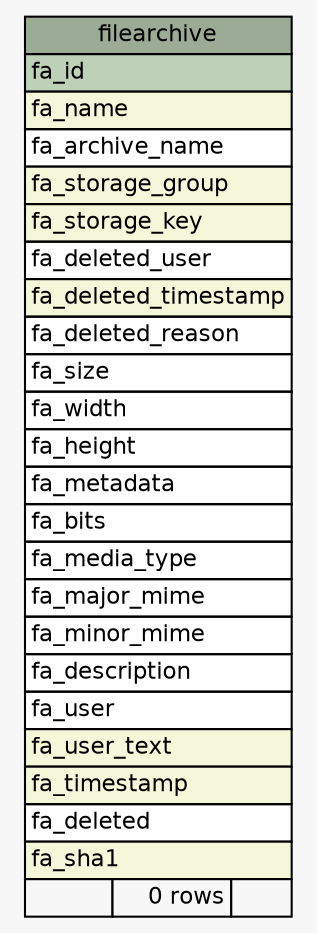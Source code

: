// dot 2.38.0 on Linux 3.14.35-28.38.amzn1.x86_64
// SchemaSpy rev Unknown
digraph "filearchive" {
  graph [
    rankdir="RL"
    bgcolor="#f7f7f7"
    nodesep="0.18"
    ranksep="0.46"
    fontname="Helvetica"
    fontsize="11"
  ];
  node [
    fontname="Helvetica"
    fontsize="11"
    shape="plaintext"
  ];
  edge [
    arrowsize="0.8"
  ];
  "filearchive" [
    label=<
    <TABLE BORDER="0" CELLBORDER="1" CELLSPACING="0" BGCOLOR="#ffffff">
      <TR><TD COLSPAN="3" BGCOLOR="#9bab96" ALIGN="CENTER">filearchive</TD></TR>
      <TR><TD PORT="fa_id" COLSPAN="3" BGCOLOR="#bed1b8" ALIGN="LEFT">fa_id</TD></TR>
      <TR><TD PORT="fa_name" COLSPAN="3" BGCOLOR="#f4f7da" ALIGN="LEFT">fa_name</TD></TR>
      <TR><TD PORT="fa_archive_name" COLSPAN="3" ALIGN="LEFT">fa_archive_name</TD></TR>
      <TR><TD PORT="fa_storage_group" COLSPAN="3" BGCOLOR="#f4f7da" ALIGN="LEFT">fa_storage_group</TD></TR>
      <TR><TD PORT="fa_storage_key" COLSPAN="3" BGCOLOR="#f4f7da" ALIGN="LEFT">fa_storage_key</TD></TR>
      <TR><TD PORT="fa_deleted_user" COLSPAN="3" ALIGN="LEFT">fa_deleted_user</TD></TR>
      <TR><TD PORT="fa_deleted_timestamp" COLSPAN="3" BGCOLOR="#f4f7da" ALIGN="LEFT">fa_deleted_timestamp</TD></TR>
      <TR><TD PORT="fa_deleted_reason" COLSPAN="3" ALIGN="LEFT">fa_deleted_reason</TD></TR>
      <TR><TD PORT="fa_size" COLSPAN="3" ALIGN="LEFT">fa_size</TD></TR>
      <TR><TD PORT="fa_width" COLSPAN="3" ALIGN="LEFT">fa_width</TD></TR>
      <TR><TD PORT="fa_height" COLSPAN="3" ALIGN="LEFT">fa_height</TD></TR>
      <TR><TD PORT="fa_metadata" COLSPAN="3" ALIGN="LEFT">fa_metadata</TD></TR>
      <TR><TD PORT="fa_bits" COLSPAN="3" ALIGN="LEFT">fa_bits</TD></TR>
      <TR><TD PORT="fa_media_type" COLSPAN="3" ALIGN="LEFT">fa_media_type</TD></TR>
      <TR><TD PORT="fa_major_mime" COLSPAN="3" ALIGN="LEFT">fa_major_mime</TD></TR>
      <TR><TD PORT="fa_minor_mime" COLSPAN="3" ALIGN="LEFT">fa_minor_mime</TD></TR>
      <TR><TD PORT="fa_description" COLSPAN="3" ALIGN="LEFT">fa_description</TD></TR>
      <TR><TD PORT="fa_user" COLSPAN="3" ALIGN="LEFT">fa_user</TD></TR>
      <TR><TD PORT="fa_user_text" COLSPAN="3" BGCOLOR="#f4f7da" ALIGN="LEFT">fa_user_text</TD></TR>
      <TR><TD PORT="fa_timestamp" COLSPAN="3" BGCOLOR="#f4f7da" ALIGN="LEFT">fa_timestamp</TD></TR>
      <TR><TD PORT="fa_deleted" COLSPAN="3" ALIGN="LEFT">fa_deleted</TD></TR>
      <TR><TD PORT="fa_sha1" COLSPAN="3" BGCOLOR="#f4f7da" ALIGN="LEFT">fa_sha1</TD></TR>
      <TR><TD ALIGN="LEFT" BGCOLOR="#f7f7f7">  </TD><TD ALIGN="RIGHT" BGCOLOR="#f7f7f7">0 rows</TD><TD ALIGN="RIGHT" BGCOLOR="#f7f7f7">  </TD></TR>
    </TABLE>>
    URL="tables/filearchive.html"
    tooltip="filearchive"
  ];
}
